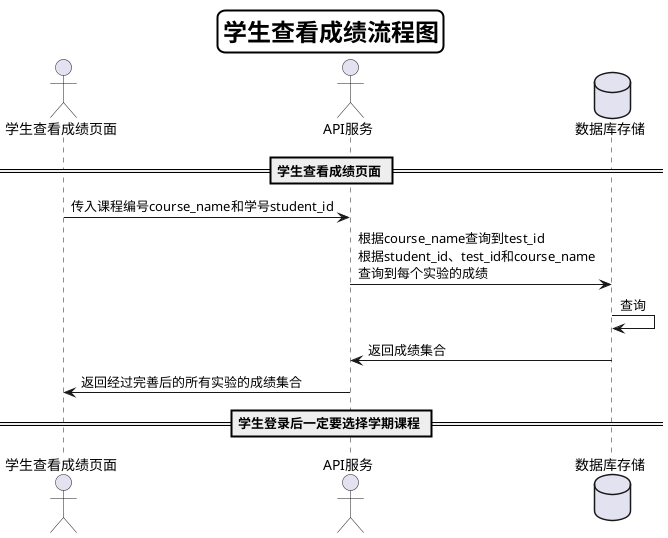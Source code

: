 @startuml
skinparam titleBorderRoundCorner 15
skinparam titleBorderThickness 2
skinparam titleBorderColor #Black
skinparam titleFontSize 24
Title 学生查看成绩流程图


actor 学生查看成绩页面
actor API服务
database 数据库存储

== 学生查看成绩页面 ==
学生查看成绩页面->API服务:传入课程编号course_name和学号student_id
API服务->数据库存储:根据course_name查询到test_id\n根据student_id、test_id和course_name\n查询到每个实验的成绩
数据库存储->数据库存储:查询
数据库存储->API服务:返回成绩集合
API服务->学生查看成绩页面:返回经过完善后的所有实验的成绩集合
==学生登录后一定要选择学期课程 ==

@enduml